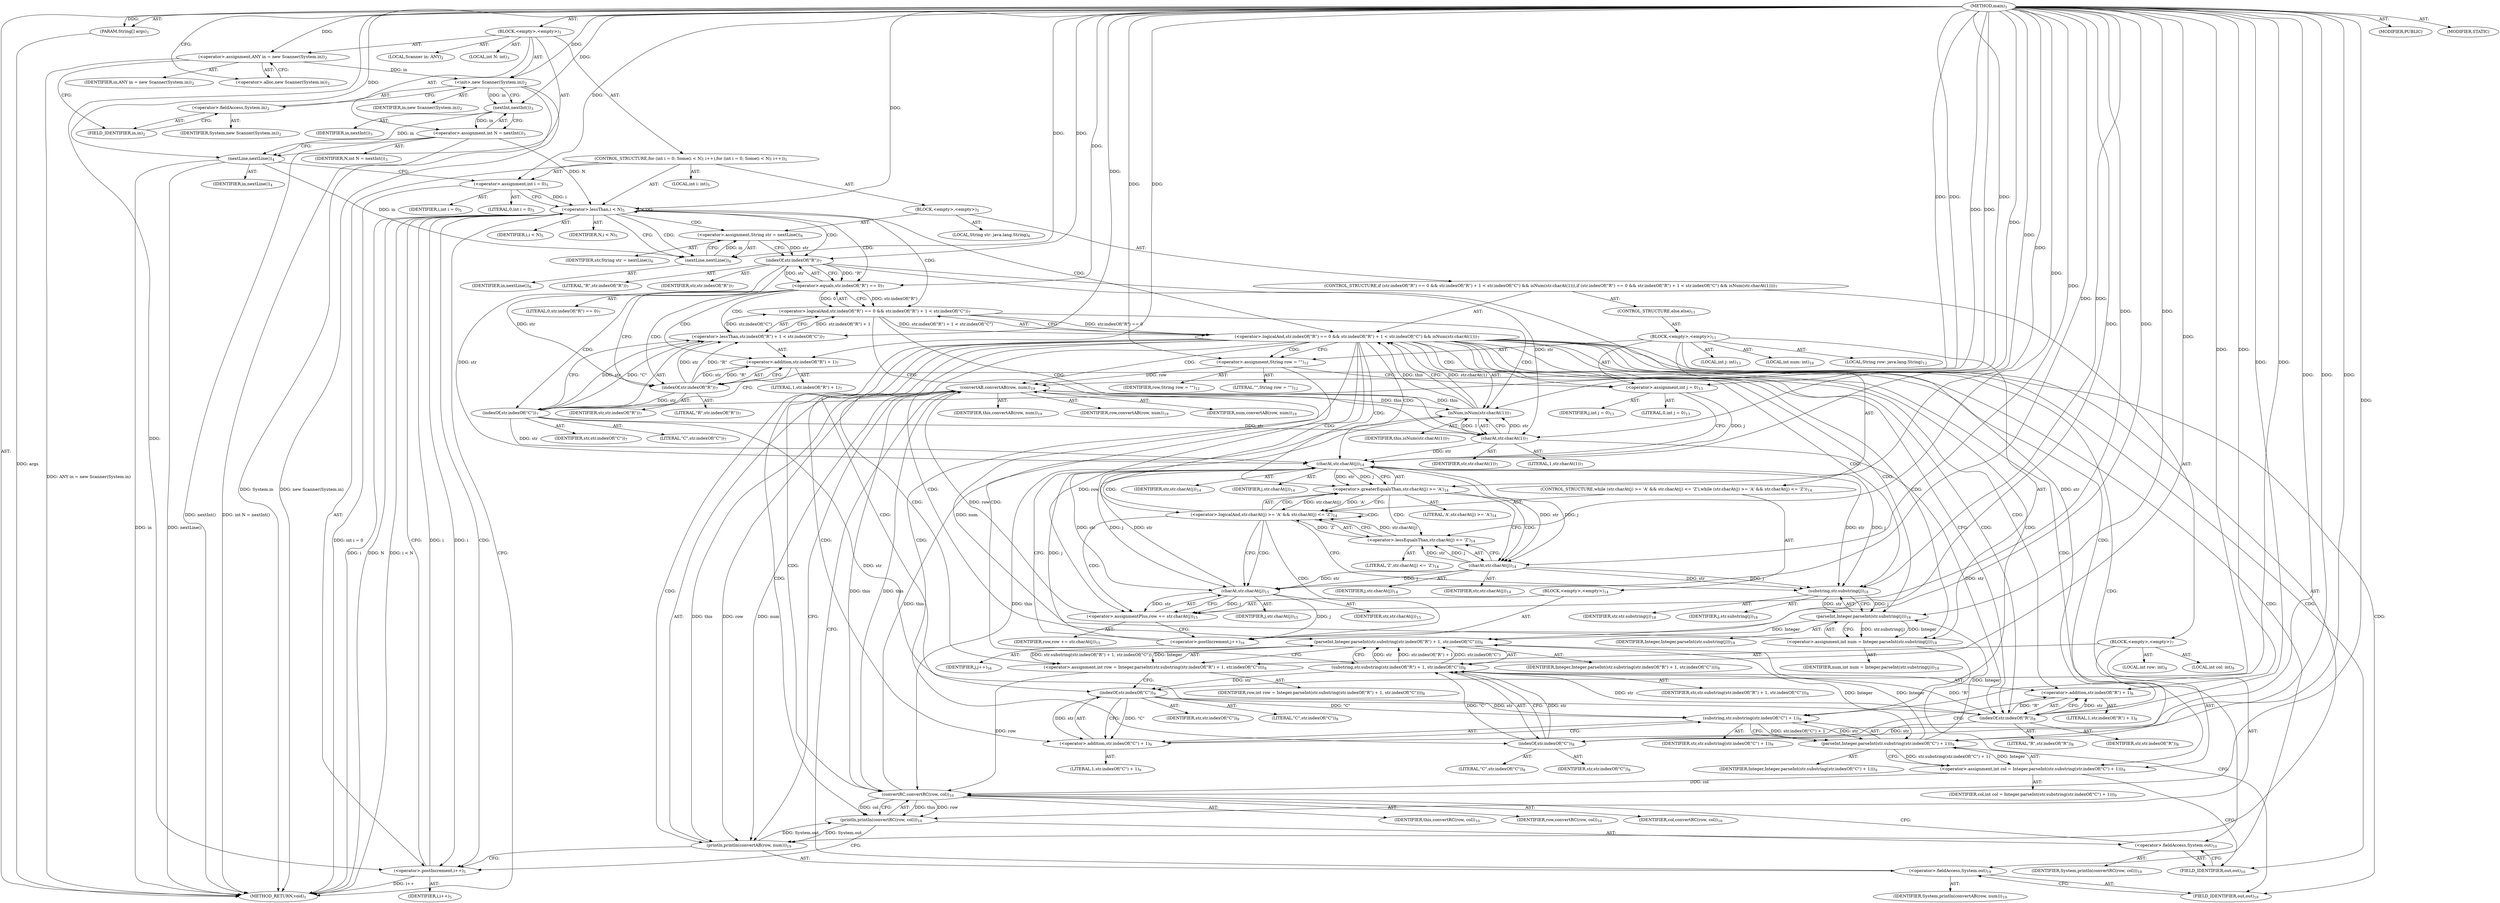 digraph "main" {  
"19" [label = <(METHOD,main)<SUB>1</SUB>> ]
"20" [label = <(PARAM,String[] args)<SUB>1</SUB>> ]
"21" [label = <(BLOCK,&lt;empty&gt;,&lt;empty&gt;)<SUB>1</SUB>> ]
"4" [label = <(LOCAL,Scanner in: ANY)<SUB>2</SUB>> ]
"22" [label = <(&lt;operator&gt;.assignment,ANY in = new Scanner(System.in))<SUB>2</SUB>> ]
"23" [label = <(IDENTIFIER,in,ANY in = new Scanner(System.in))<SUB>2</SUB>> ]
"24" [label = <(&lt;operator&gt;.alloc,new Scanner(System.in))<SUB>2</SUB>> ]
"25" [label = <(&lt;init&gt;,new Scanner(System.in))<SUB>2</SUB>> ]
"3" [label = <(IDENTIFIER,in,new Scanner(System.in))<SUB>2</SUB>> ]
"26" [label = <(&lt;operator&gt;.fieldAccess,System.in)<SUB>2</SUB>> ]
"27" [label = <(IDENTIFIER,System,new Scanner(System.in))<SUB>2</SUB>> ]
"28" [label = <(FIELD_IDENTIFIER,in,in)<SUB>2</SUB>> ]
"29" [label = <(LOCAL,int N: int)<SUB>3</SUB>> ]
"30" [label = <(&lt;operator&gt;.assignment,int N = nextInt())<SUB>3</SUB>> ]
"31" [label = <(IDENTIFIER,N,int N = nextInt())<SUB>3</SUB>> ]
"32" [label = <(nextInt,nextInt())<SUB>3</SUB>> ]
"33" [label = <(IDENTIFIER,in,nextInt())<SUB>3</SUB>> ]
"34" [label = <(nextLine,nextLine())<SUB>4</SUB>> ]
"35" [label = <(IDENTIFIER,in,nextLine())<SUB>4</SUB>> ]
"36" [label = <(CONTROL_STRUCTURE,for (int i = 0; Some(i &lt; N); i++),for (int i = 0; Some(i &lt; N); i++))<SUB>5</SUB>> ]
"37" [label = <(LOCAL,int i: int)<SUB>5</SUB>> ]
"38" [label = <(&lt;operator&gt;.assignment,int i = 0)<SUB>5</SUB>> ]
"39" [label = <(IDENTIFIER,i,int i = 0)<SUB>5</SUB>> ]
"40" [label = <(LITERAL,0,int i = 0)<SUB>5</SUB>> ]
"41" [label = <(&lt;operator&gt;.lessThan,i &lt; N)<SUB>5</SUB>> ]
"42" [label = <(IDENTIFIER,i,i &lt; N)<SUB>5</SUB>> ]
"43" [label = <(IDENTIFIER,N,i &lt; N)<SUB>5</SUB>> ]
"44" [label = <(&lt;operator&gt;.postIncrement,i++)<SUB>5</SUB>> ]
"45" [label = <(IDENTIFIER,i,i++)<SUB>5</SUB>> ]
"46" [label = <(BLOCK,&lt;empty&gt;,&lt;empty&gt;)<SUB>5</SUB>> ]
"47" [label = <(LOCAL,String str: java.lang.String)<SUB>6</SUB>> ]
"48" [label = <(&lt;operator&gt;.assignment,String str = nextLine())<SUB>6</SUB>> ]
"49" [label = <(IDENTIFIER,str,String str = nextLine())<SUB>6</SUB>> ]
"50" [label = <(nextLine,nextLine())<SUB>6</SUB>> ]
"51" [label = <(IDENTIFIER,in,nextLine())<SUB>6</SUB>> ]
"52" [label = <(CONTROL_STRUCTURE,if (str.indexOf(&quot;R&quot;) == 0 &amp;&amp; str.indexOf(&quot;R&quot;) + 1 &lt; str.indexOf(&quot;C&quot;) &amp;&amp; isNum(str.charAt(1))),if (str.indexOf(&quot;R&quot;) == 0 &amp;&amp; str.indexOf(&quot;R&quot;) + 1 &lt; str.indexOf(&quot;C&quot;) &amp;&amp; isNum(str.charAt(1))))<SUB>7</SUB>> ]
"53" [label = <(&lt;operator&gt;.logicalAnd,str.indexOf(&quot;R&quot;) == 0 &amp;&amp; str.indexOf(&quot;R&quot;) + 1 &lt; str.indexOf(&quot;C&quot;) &amp;&amp; isNum(str.charAt(1)))<SUB>7</SUB>> ]
"54" [label = <(&lt;operator&gt;.logicalAnd,str.indexOf(&quot;R&quot;) == 0 &amp;&amp; str.indexOf(&quot;R&quot;) + 1 &lt; str.indexOf(&quot;C&quot;))<SUB>7</SUB>> ]
"55" [label = <(&lt;operator&gt;.equals,str.indexOf(&quot;R&quot;) == 0)<SUB>7</SUB>> ]
"56" [label = <(indexOf,str.indexOf(&quot;R&quot;))<SUB>7</SUB>> ]
"57" [label = <(IDENTIFIER,str,str.indexOf(&quot;R&quot;))<SUB>7</SUB>> ]
"58" [label = <(LITERAL,&quot;R&quot;,str.indexOf(&quot;R&quot;))<SUB>7</SUB>> ]
"59" [label = <(LITERAL,0,str.indexOf(&quot;R&quot;) == 0)<SUB>7</SUB>> ]
"60" [label = <(&lt;operator&gt;.lessThan,str.indexOf(&quot;R&quot;) + 1 &lt; str.indexOf(&quot;C&quot;))<SUB>7</SUB>> ]
"61" [label = <(&lt;operator&gt;.addition,str.indexOf(&quot;R&quot;) + 1)<SUB>7</SUB>> ]
"62" [label = <(indexOf,str.indexOf(&quot;R&quot;))<SUB>7</SUB>> ]
"63" [label = <(IDENTIFIER,str,str.indexOf(&quot;R&quot;))<SUB>7</SUB>> ]
"64" [label = <(LITERAL,&quot;R&quot;,str.indexOf(&quot;R&quot;))<SUB>7</SUB>> ]
"65" [label = <(LITERAL,1,str.indexOf(&quot;R&quot;) + 1)<SUB>7</SUB>> ]
"66" [label = <(indexOf,str.indexOf(&quot;C&quot;))<SUB>7</SUB>> ]
"67" [label = <(IDENTIFIER,str,str.indexOf(&quot;C&quot;))<SUB>7</SUB>> ]
"68" [label = <(LITERAL,&quot;C&quot;,str.indexOf(&quot;C&quot;))<SUB>7</SUB>> ]
"69" [label = <(isNum,isNum(str.charAt(1)))<SUB>7</SUB>> ]
"70" [label = <(IDENTIFIER,this,isNum(str.charAt(1)))<SUB>7</SUB>> ]
"71" [label = <(charAt,str.charAt(1))<SUB>7</SUB>> ]
"72" [label = <(IDENTIFIER,str,str.charAt(1))<SUB>7</SUB>> ]
"73" [label = <(LITERAL,1,str.charAt(1))<SUB>7</SUB>> ]
"74" [label = <(BLOCK,&lt;empty&gt;,&lt;empty&gt;)<SUB>7</SUB>> ]
"75" [label = <(LOCAL,int row: int)<SUB>8</SUB>> ]
"76" [label = <(&lt;operator&gt;.assignment,int row = Integer.parseInt(str.substring(str.indexOf(&quot;R&quot;) + 1, str.indexOf(&quot;C&quot;))))<SUB>8</SUB>> ]
"77" [label = <(IDENTIFIER,row,int row = Integer.parseInt(str.substring(str.indexOf(&quot;R&quot;) + 1, str.indexOf(&quot;C&quot;))))<SUB>8</SUB>> ]
"78" [label = <(parseInt,Integer.parseInt(str.substring(str.indexOf(&quot;R&quot;) + 1, str.indexOf(&quot;C&quot;))))<SUB>8</SUB>> ]
"79" [label = <(IDENTIFIER,Integer,Integer.parseInt(str.substring(str.indexOf(&quot;R&quot;) + 1, str.indexOf(&quot;C&quot;))))<SUB>8</SUB>> ]
"80" [label = <(substring,str.substring(str.indexOf(&quot;R&quot;) + 1, str.indexOf(&quot;C&quot;)))<SUB>8</SUB>> ]
"81" [label = <(IDENTIFIER,str,str.substring(str.indexOf(&quot;R&quot;) + 1, str.indexOf(&quot;C&quot;)))<SUB>8</SUB>> ]
"82" [label = <(&lt;operator&gt;.addition,str.indexOf(&quot;R&quot;) + 1)<SUB>8</SUB>> ]
"83" [label = <(indexOf,str.indexOf(&quot;R&quot;))<SUB>8</SUB>> ]
"84" [label = <(IDENTIFIER,str,str.indexOf(&quot;R&quot;))<SUB>8</SUB>> ]
"85" [label = <(LITERAL,&quot;R&quot;,str.indexOf(&quot;R&quot;))<SUB>8</SUB>> ]
"86" [label = <(LITERAL,1,str.indexOf(&quot;R&quot;) + 1)<SUB>8</SUB>> ]
"87" [label = <(indexOf,str.indexOf(&quot;C&quot;))<SUB>8</SUB>> ]
"88" [label = <(IDENTIFIER,str,str.indexOf(&quot;C&quot;))<SUB>8</SUB>> ]
"89" [label = <(LITERAL,&quot;C&quot;,str.indexOf(&quot;C&quot;))<SUB>8</SUB>> ]
"90" [label = <(LOCAL,int col: int)<SUB>9</SUB>> ]
"91" [label = <(&lt;operator&gt;.assignment,int col = Integer.parseInt(str.substring(str.indexOf(&quot;C&quot;) + 1)))<SUB>9</SUB>> ]
"92" [label = <(IDENTIFIER,col,int col = Integer.parseInt(str.substring(str.indexOf(&quot;C&quot;) + 1)))<SUB>9</SUB>> ]
"93" [label = <(parseInt,Integer.parseInt(str.substring(str.indexOf(&quot;C&quot;) + 1)))<SUB>9</SUB>> ]
"94" [label = <(IDENTIFIER,Integer,Integer.parseInt(str.substring(str.indexOf(&quot;C&quot;) + 1)))<SUB>9</SUB>> ]
"95" [label = <(substring,str.substring(str.indexOf(&quot;C&quot;) + 1))<SUB>9</SUB>> ]
"96" [label = <(IDENTIFIER,str,str.substring(str.indexOf(&quot;C&quot;) + 1))<SUB>9</SUB>> ]
"97" [label = <(&lt;operator&gt;.addition,str.indexOf(&quot;C&quot;) + 1)<SUB>9</SUB>> ]
"98" [label = <(indexOf,str.indexOf(&quot;C&quot;))<SUB>9</SUB>> ]
"99" [label = <(IDENTIFIER,str,str.indexOf(&quot;C&quot;))<SUB>9</SUB>> ]
"100" [label = <(LITERAL,&quot;C&quot;,str.indexOf(&quot;C&quot;))<SUB>9</SUB>> ]
"101" [label = <(LITERAL,1,str.indexOf(&quot;C&quot;) + 1)<SUB>9</SUB>> ]
"102" [label = <(println,println(convertRC(row, col)))<SUB>10</SUB>> ]
"103" [label = <(&lt;operator&gt;.fieldAccess,System.out)<SUB>10</SUB>> ]
"104" [label = <(IDENTIFIER,System,println(convertRC(row, col)))<SUB>10</SUB>> ]
"105" [label = <(FIELD_IDENTIFIER,out,out)<SUB>10</SUB>> ]
"106" [label = <(convertRC,convertRC(row, col))<SUB>10</SUB>> ]
"107" [label = <(IDENTIFIER,this,convertRC(row, col))<SUB>10</SUB>> ]
"108" [label = <(IDENTIFIER,row,convertRC(row, col))<SUB>10</SUB>> ]
"109" [label = <(IDENTIFIER,col,convertRC(row, col))<SUB>10</SUB>> ]
"110" [label = <(CONTROL_STRUCTURE,else,else)<SUB>11</SUB>> ]
"111" [label = <(BLOCK,&lt;empty&gt;,&lt;empty&gt;)<SUB>11</SUB>> ]
"112" [label = <(LOCAL,String row: java.lang.String)<SUB>12</SUB>> ]
"113" [label = <(&lt;operator&gt;.assignment,String row = &quot;&quot;)<SUB>12</SUB>> ]
"114" [label = <(IDENTIFIER,row,String row = &quot;&quot;)<SUB>12</SUB>> ]
"115" [label = <(LITERAL,&quot;&quot;,String row = &quot;&quot;)<SUB>12</SUB>> ]
"116" [label = <(LOCAL,int j: int)<SUB>13</SUB>> ]
"117" [label = <(&lt;operator&gt;.assignment,int j = 0)<SUB>13</SUB>> ]
"118" [label = <(IDENTIFIER,j,int j = 0)<SUB>13</SUB>> ]
"119" [label = <(LITERAL,0,int j = 0)<SUB>13</SUB>> ]
"120" [label = <(CONTROL_STRUCTURE,while (str.charAt(j) &gt;= 'A' &amp;&amp; str.charAt(j) &lt;= 'Z'),while (str.charAt(j) &gt;= 'A' &amp;&amp; str.charAt(j) &lt;= 'Z'))<SUB>14</SUB>> ]
"121" [label = <(&lt;operator&gt;.logicalAnd,str.charAt(j) &gt;= 'A' &amp;&amp; str.charAt(j) &lt;= 'Z')<SUB>14</SUB>> ]
"122" [label = <(&lt;operator&gt;.greaterEqualsThan,str.charAt(j) &gt;= 'A')<SUB>14</SUB>> ]
"123" [label = <(charAt,str.charAt(j))<SUB>14</SUB>> ]
"124" [label = <(IDENTIFIER,str,str.charAt(j))<SUB>14</SUB>> ]
"125" [label = <(IDENTIFIER,j,str.charAt(j))<SUB>14</SUB>> ]
"126" [label = <(LITERAL,'A',str.charAt(j) &gt;= 'A')<SUB>14</SUB>> ]
"127" [label = <(&lt;operator&gt;.lessEqualsThan,str.charAt(j) &lt;= 'Z')<SUB>14</SUB>> ]
"128" [label = <(charAt,str.charAt(j))<SUB>14</SUB>> ]
"129" [label = <(IDENTIFIER,str,str.charAt(j))<SUB>14</SUB>> ]
"130" [label = <(IDENTIFIER,j,str.charAt(j))<SUB>14</SUB>> ]
"131" [label = <(LITERAL,'Z',str.charAt(j) &lt;= 'Z')<SUB>14</SUB>> ]
"132" [label = <(BLOCK,&lt;empty&gt;,&lt;empty&gt;)<SUB>14</SUB>> ]
"133" [label = <(&lt;operator&gt;.assignmentPlus,row += str.charAt(j))<SUB>15</SUB>> ]
"134" [label = <(IDENTIFIER,row,row += str.charAt(j))<SUB>15</SUB>> ]
"135" [label = <(charAt,str.charAt(j))<SUB>15</SUB>> ]
"136" [label = <(IDENTIFIER,str,str.charAt(j))<SUB>15</SUB>> ]
"137" [label = <(IDENTIFIER,j,str.charAt(j))<SUB>15</SUB>> ]
"138" [label = <(&lt;operator&gt;.postIncrement,j++)<SUB>16</SUB>> ]
"139" [label = <(IDENTIFIER,j,j++)<SUB>16</SUB>> ]
"140" [label = <(LOCAL,int num: int)<SUB>18</SUB>> ]
"141" [label = <(&lt;operator&gt;.assignment,int num = Integer.parseInt(str.substring(j)))<SUB>18</SUB>> ]
"142" [label = <(IDENTIFIER,num,int num = Integer.parseInt(str.substring(j)))<SUB>18</SUB>> ]
"143" [label = <(parseInt,Integer.parseInt(str.substring(j)))<SUB>18</SUB>> ]
"144" [label = <(IDENTIFIER,Integer,Integer.parseInt(str.substring(j)))<SUB>18</SUB>> ]
"145" [label = <(substring,str.substring(j))<SUB>18</SUB>> ]
"146" [label = <(IDENTIFIER,str,str.substring(j))<SUB>18</SUB>> ]
"147" [label = <(IDENTIFIER,j,str.substring(j))<SUB>18</SUB>> ]
"148" [label = <(println,println(convertAB(row, num)))<SUB>19</SUB>> ]
"149" [label = <(&lt;operator&gt;.fieldAccess,System.out)<SUB>19</SUB>> ]
"150" [label = <(IDENTIFIER,System,println(convertAB(row, num)))<SUB>19</SUB>> ]
"151" [label = <(FIELD_IDENTIFIER,out,out)<SUB>19</SUB>> ]
"152" [label = <(convertAB,convertAB(row, num))<SUB>19</SUB>> ]
"153" [label = <(IDENTIFIER,this,convertAB(row, num))<SUB>19</SUB>> ]
"154" [label = <(IDENTIFIER,row,convertAB(row, num))<SUB>19</SUB>> ]
"155" [label = <(IDENTIFIER,num,convertAB(row, num))<SUB>19</SUB>> ]
"156" [label = <(MODIFIER,PUBLIC)> ]
"157" [label = <(MODIFIER,STATIC)> ]
"158" [label = <(METHOD_RETURN,void)<SUB>1</SUB>> ]
  "19" -> "20"  [ label = "AST: "] 
  "19" -> "21"  [ label = "AST: "] 
  "19" -> "156"  [ label = "AST: "] 
  "19" -> "157"  [ label = "AST: "] 
  "19" -> "158"  [ label = "AST: "] 
  "21" -> "4"  [ label = "AST: "] 
  "21" -> "22"  [ label = "AST: "] 
  "21" -> "25"  [ label = "AST: "] 
  "21" -> "29"  [ label = "AST: "] 
  "21" -> "30"  [ label = "AST: "] 
  "21" -> "34"  [ label = "AST: "] 
  "21" -> "36"  [ label = "AST: "] 
  "22" -> "23"  [ label = "AST: "] 
  "22" -> "24"  [ label = "AST: "] 
  "25" -> "3"  [ label = "AST: "] 
  "25" -> "26"  [ label = "AST: "] 
  "26" -> "27"  [ label = "AST: "] 
  "26" -> "28"  [ label = "AST: "] 
  "30" -> "31"  [ label = "AST: "] 
  "30" -> "32"  [ label = "AST: "] 
  "32" -> "33"  [ label = "AST: "] 
  "34" -> "35"  [ label = "AST: "] 
  "36" -> "37"  [ label = "AST: "] 
  "36" -> "38"  [ label = "AST: "] 
  "36" -> "41"  [ label = "AST: "] 
  "36" -> "44"  [ label = "AST: "] 
  "36" -> "46"  [ label = "AST: "] 
  "38" -> "39"  [ label = "AST: "] 
  "38" -> "40"  [ label = "AST: "] 
  "41" -> "42"  [ label = "AST: "] 
  "41" -> "43"  [ label = "AST: "] 
  "44" -> "45"  [ label = "AST: "] 
  "46" -> "47"  [ label = "AST: "] 
  "46" -> "48"  [ label = "AST: "] 
  "46" -> "52"  [ label = "AST: "] 
  "48" -> "49"  [ label = "AST: "] 
  "48" -> "50"  [ label = "AST: "] 
  "50" -> "51"  [ label = "AST: "] 
  "52" -> "53"  [ label = "AST: "] 
  "52" -> "74"  [ label = "AST: "] 
  "52" -> "110"  [ label = "AST: "] 
  "53" -> "54"  [ label = "AST: "] 
  "53" -> "69"  [ label = "AST: "] 
  "54" -> "55"  [ label = "AST: "] 
  "54" -> "60"  [ label = "AST: "] 
  "55" -> "56"  [ label = "AST: "] 
  "55" -> "59"  [ label = "AST: "] 
  "56" -> "57"  [ label = "AST: "] 
  "56" -> "58"  [ label = "AST: "] 
  "60" -> "61"  [ label = "AST: "] 
  "60" -> "66"  [ label = "AST: "] 
  "61" -> "62"  [ label = "AST: "] 
  "61" -> "65"  [ label = "AST: "] 
  "62" -> "63"  [ label = "AST: "] 
  "62" -> "64"  [ label = "AST: "] 
  "66" -> "67"  [ label = "AST: "] 
  "66" -> "68"  [ label = "AST: "] 
  "69" -> "70"  [ label = "AST: "] 
  "69" -> "71"  [ label = "AST: "] 
  "71" -> "72"  [ label = "AST: "] 
  "71" -> "73"  [ label = "AST: "] 
  "74" -> "75"  [ label = "AST: "] 
  "74" -> "76"  [ label = "AST: "] 
  "74" -> "90"  [ label = "AST: "] 
  "74" -> "91"  [ label = "AST: "] 
  "74" -> "102"  [ label = "AST: "] 
  "76" -> "77"  [ label = "AST: "] 
  "76" -> "78"  [ label = "AST: "] 
  "78" -> "79"  [ label = "AST: "] 
  "78" -> "80"  [ label = "AST: "] 
  "80" -> "81"  [ label = "AST: "] 
  "80" -> "82"  [ label = "AST: "] 
  "80" -> "87"  [ label = "AST: "] 
  "82" -> "83"  [ label = "AST: "] 
  "82" -> "86"  [ label = "AST: "] 
  "83" -> "84"  [ label = "AST: "] 
  "83" -> "85"  [ label = "AST: "] 
  "87" -> "88"  [ label = "AST: "] 
  "87" -> "89"  [ label = "AST: "] 
  "91" -> "92"  [ label = "AST: "] 
  "91" -> "93"  [ label = "AST: "] 
  "93" -> "94"  [ label = "AST: "] 
  "93" -> "95"  [ label = "AST: "] 
  "95" -> "96"  [ label = "AST: "] 
  "95" -> "97"  [ label = "AST: "] 
  "97" -> "98"  [ label = "AST: "] 
  "97" -> "101"  [ label = "AST: "] 
  "98" -> "99"  [ label = "AST: "] 
  "98" -> "100"  [ label = "AST: "] 
  "102" -> "103"  [ label = "AST: "] 
  "102" -> "106"  [ label = "AST: "] 
  "103" -> "104"  [ label = "AST: "] 
  "103" -> "105"  [ label = "AST: "] 
  "106" -> "107"  [ label = "AST: "] 
  "106" -> "108"  [ label = "AST: "] 
  "106" -> "109"  [ label = "AST: "] 
  "110" -> "111"  [ label = "AST: "] 
  "111" -> "112"  [ label = "AST: "] 
  "111" -> "113"  [ label = "AST: "] 
  "111" -> "116"  [ label = "AST: "] 
  "111" -> "117"  [ label = "AST: "] 
  "111" -> "120"  [ label = "AST: "] 
  "111" -> "140"  [ label = "AST: "] 
  "111" -> "141"  [ label = "AST: "] 
  "111" -> "148"  [ label = "AST: "] 
  "113" -> "114"  [ label = "AST: "] 
  "113" -> "115"  [ label = "AST: "] 
  "117" -> "118"  [ label = "AST: "] 
  "117" -> "119"  [ label = "AST: "] 
  "120" -> "121"  [ label = "AST: "] 
  "120" -> "132"  [ label = "AST: "] 
  "121" -> "122"  [ label = "AST: "] 
  "121" -> "127"  [ label = "AST: "] 
  "122" -> "123"  [ label = "AST: "] 
  "122" -> "126"  [ label = "AST: "] 
  "123" -> "124"  [ label = "AST: "] 
  "123" -> "125"  [ label = "AST: "] 
  "127" -> "128"  [ label = "AST: "] 
  "127" -> "131"  [ label = "AST: "] 
  "128" -> "129"  [ label = "AST: "] 
  "128" -> "130"  [ label = "AST: "] 
  "132" -> "133"  [ label = "AST: "] 
  "132" -> "138"  [ label = "AST: "] 
  "133" -> "134"  [ label = "AST: "] 
  "133" -> "135"  [ label = "AST: "] 
  "135" -> "136"  [ label = "AST: "] 
  "135" -> "137"  [ label = "AST: "] 
  "138" -> "139"  [ label = "AST: "] 
  "141" -> "142"  [ label = "AST: "] 
  "141" -> "143"  [ label = "AST: "] 
  "143" -> "144"  [ label = "AST: "] 
  "143" -> "145"  [ label = "AST: "] 
  "145" -> "146"  [ label = "AST: "] 
  "145" -> "147"  [ label = "AST: "] 
  "148" -> "149"  [ label = "AST: "] 
  "148" -> "152"  [ label = "AST: "] 
  "149" -> "150"  [ label = "AST: "] 
  "149" -> "151"  [ label = "AST: "] 
  "152" -> "153"  [ label = "AST: "] 
  "152" -> "154"  [ label = "AST: "] 
  "152" -> "155"  [ label = "AST: "] 
  "22" -> "28"  [ label = "CFG: "] 
  "25" -> "32"  [ label = "CFG: "] 
  "30" -> "34"  [ label = "CFG: "] 
  "34" -> "38"  [ label = "CFG: "] 
  "24" -> "22"  [ label = "CFG: "] 
  "26" -> "25"  [ label = "CFG: "] 
  "32" -> "30"  [ label = "CFG: "] 
  "38" -> "41"  [ label = "CFG: "] 
  "41" -> "158"  [ label = "CFG: "] 
  "41" -> "50"  [ label = "CFG: "] 
  "44" -> "41"  [ label = "CFG: "] 
  "28" -> "26"  [ label = "CFG: "] 
  "48" -> "56"  [ label = "CFG: "] 
  "50" -> "48"  [ label = "CFG: "] 
  "53" -> "83"  [ label = "CFG: "] 
  "53" -> "113"  [ label = "CFG: "] 
  "54" -> "53"  [ label = "CFG: "] 
  "54" -> "71"  [ label = "CFG: "] 
  "69" -> "53"  [ label = "CFG: "] 
  "76" -> "98"  [ label = "CFG: "] 
  "91" -> "105"  [ label = "CFG: "] 
  "102" -> "44"  [ label = "CFG: "] 
  "55" -> "54"  [ label = "CFG: "] 
  "55" -> "62"  [ label = "CFG: "] 
  "60" -> "54"  [ label = "CFG: "] 
  "71" -> "69"  [ label = "CFG: "] 
  "78" -> "76"  [ label = "CFG: "] 
  "93" -> "91"  [ label = "CFG: "] 
  "103" -> "106"  [ label = "CFG: "] 
  "106" -> "102"  [ label = "CFG: "] 
  "113" -> "117"  [ label = "CFG: "] 
  "117" -> "123"  [ label = "CFG: "] 
  "141" -> "151"  [ label = "CFG: "] 
  "148" -> "44"  [ label = "CFG: "] 
  "56" -> "55"  [ label = "CFG: "] 
  "61" -> "66"  [ label = "CFG: "] 
  "66" -> "60"  [ label = "CFG: "] 
  "80" -> "78"  [ label = "CFG: "] 
  "95" -> "93"  [ label = "CFG: "] 
  "105" -> "103"  [ label = "CFG: "] 
  "121" -> "135"  [ label = "CFG: "] 
  "121" -> "145"  [ label = "CFG: "] 
  "143" -> "141"  [ label = "CFG: "] 
  "149" -> "152"  [ label = "CFG: "] 
  "152" -> "148"  [ label = "CFG: "] 
  "62" -> "61"  [ label = "CFG: "] 
  "82" -> "87"  [ label = "CFG: "] 
  "87" -> "80"  [ label = "CFG: "] 
  "97" -> "95"  [ label = "CFG: "] 
  "122" -> "121"  [ label = "CFG: "] 
  "122" -> "128"  [ label = "CFG: "] 
  "127" -> "121"  [ label = "CFG: "] 
  "133" -> "138"  [ label = "CFG: "] 
  "138" -> "123"  [ label = "CFG: "] 
  "145" -> "143"  [ label = "CFG: "] 
  "151" -> "149"  [ label = "CFG: "] 
  "83" -> "82"  [ label = "CFG: "] 
  "98" -> "97"  [ label = "CFG: "] 
  "123" -> "122"  [ label = "CFG: "] 
  "128" -> "127"  [ label = "CFG: "] 
  "135" -> "133"  [ label = "CFG: "] 
  "19" -> "24"  [ label = "CFG: "] 
  "20" -> "158"  [ label = "DDG: args"] 
  "22" -> "158"  [ label = "DDG: ANY in = new Scanner(System.in)"] 
  "25" -> "158"  [ label = "DDG: System.in"] 
  "25" -> "158"  [ label = "DDG: new Scanner(System.in)"] 
  "30" -> "158"  [ label = "DDG: nextInt()"] 
  "30" -> "158"  [ label = "DDG: int N = nextInt()"] 
  "34" -> "158"  [ label = "DDG: in"] 
  "34" -> "158"  [ label = "DDG: nextLine()"] 
  "38" -> "158"  [ label = "DDG: int i = 0"] 
  "41" -> "158"  [ label = "DDG: i"] 
  "41" -> "158"  [ label = "DDG: N"] 
  "41" -> "158"  [ label = "DDG: i &lt; N"] 
  "44" -> "158"  [ label = "DDG: i++"] 
  "19" -> "20"  [ label = "DDG: "] 
  "19" -> "22"  [ label = "DDG: "] 
  "32" -> "30"  [ label = "DDG: in"] 
  "22" -> "25"  [ label = "DDG: in"] 
  "19" -> "25"  [ label = "DDG: "] 
  "32" -> "34"  [ label = "DDG: in"] 
  "19" -> "34"  [ label = "DDG: "] 
  "19" -> "38"  [ label = "DDG: "] 
  "25" -> "32"  [ label = "DDG: in"] 
  "19" -> "32"  [ label = "DDG: "] 
  "38" -> "41"  [ label = "DDG: i"] 
  "44" -> "41"  [ label = "DDG: i"] 
  "19" -> "41"  [ label = "DDG: "] 
  "30" -> "41"  [ label = "DDG: N"] 
  "41" -> "44"  [ label = "DDG: i"] 
  "19" -> "44"  [ label = "DDG: "] 
  "50" -> "48"  [ label = "DDG: in"] 
  "34" -> "50"  [ label = "DDG: in"] 
  "19" -> "50"  [ label = "DDG: "] 
  "54" -> "53"  [ label = "DDG: str.indexOf(&quot;R&quot;) == 0"] 
  "54" -> "53"  [ label = "DDG: str.indexOf(&quot;R&quot;) + 1 &lt; str.indexOf(&quot;C&quot;)"] 
  "69" -> "53"  [ label = "DDG: this"] 
  "69" -> "53"  [ label = "DDG: str.charAt(1)"] 
  "78" -> "76"  [ label = "DDG: Integer"] 
  "78" -> "76"  [ label = "DDG: str.substring(str.indexOf(&quot;R&quot;) + 1, str.indexOf(&quot;C&quot;))"] 
  "93" -> "91"  [ label = "DDG: Integer"] 
  "93" -> "91"  [ label = "DDG: str.substring(str.indexOf(&quot;C&quot;) + 1)"] 
  "55" -> "54"  [ label = "DDG: str.indexOf(&quot;R&quot;)"] 
  "55" -> "54"  [ label = "DDG: 0"] 
  "60" -> "54"  [ label = "DDG: str.indexOf(&quot;R&quot;) + 1"] 
  "60" -> "54"  [ label = "DDG: str.indexOf(&quot;C&quot;)"] 
  "152" -> "69"  [ label = "DDG: this"] 
  "106" -> "69"  [ label = "DDG: this"] 
  "19" -> "69"  [ label = "DDG: "] 
  "71" -> "69"  [ label = "DDG: str"] 
  "71" -> "69"  [ label = "DDG: 1"] 
  "148" -> "102"  [ label = "DDG: System.out"] 
  "106" -> "102"  [ label = "DDG: this"] 
  "106" -> "102"  [ label = "DDG: row"] 
  "106" -> "102"  [ label = "DDG: col"] 
  "19" -> "113"  [ label = "DDG: "] 
  "19" -> "117"  [ label = "DDG: "] 
  "143" -> "141"  [ label = "DDG: Integer"] 
  "143" -> "141"  [ label = "DDG: str.substring(j)"] 
  "56" -> "55"  [ label = "DDG: str"] 
  "56" -> "55"  [ label = "DDG: &quot;R&quot;"] 
  "19" -> "55"  [ label = "DDG: "] 
  "62" -> "60"  [ label = "DDG: str"] 
  "62" -> "60"  [ label = "DDG: &quot;R&quot;"] 
  "19" -> "60"  [ label = "DDG: "] 
  "66" -> "60"  [ label = "DDG: str"] 
  "66" -> "60"  [ label = "DDG: &quot;C&quot;"] 
  "56" -> "71"  [ label = "DDG: str"] 
  "66" -> "71"  [ label = "DDG: str"] 
  "19" -> "71"  [ label = "DDG: "] 
  "143" -> "78"  [ label = "DDG: Integer"] 
  "93" -> "78"  [ label = "DDG: Integer"] 
  "19" -> "78"  [ label = "DDG: "] 
  "80" -> "78"  [ label = "DDG: str"] 
  "80" -> "78"  [ label = "DDG: str.indexOf(&quot;R&quot;) + 1"] 
  "80" -> "78"  [ label = "DDG: str.indexOf(&quot;C&quot;)"] 
  "78" -> "93"  [ label = "DDG: Integer"] 
  "19" -> "93"  [ label = "DDG: "] 
  "95" -> "93"  [ label = "DDG: str"] 
  "95" -> "93"  [ label = "DDG: str.indexOf(&quot;C&quot;) + 1"] 
  "69" -> "106"  [ label = "DDG: this"] 
  "152" -> "106"  [ label = "DDG: this"] 
  "19" -> "106"  [ label = "DDG: "] 
  "76" -> "106"  [ label = "DDG: row"] 
  "91" -> "106"  [ label = "DDG: col"] 
  "102" -> "148"  [ label = "DDG: System.out"] 
  "152" -> "148"  [ label = "DDG: this"] 
  "152" -> "148"  [ label = "DDG: row"] 
  "152" -> "148"  [ label = "DDG: num"] 
  "48" -> "56"  [ label = "DDG: str"] 
  "19" -> "56"  [ label = "DDG: "] 
  "62" -> "61"  [ label = "DDG: str"] 
  "62" -> "61"  [ label = "DDG: &quot;R&quot;"] 
  "19" -> "61"  [ label = "DDG: "] 
  "62" -> "66"  [ label = "DDG: str"] 
  "19" -> "66"  [ label = "DDG: "] 
  "87" -> "80"  [ label = "DDG: str"] 
  "19" -> "80"  [ label = "DDG: "] 
  "83" -> "80"  [ label = "DDG: str"] 
  "83" -> "80"  [ label = "DDG: &quot;R&quot;"] 
  "87" -> "80"  [ label = "DDG: &quot;C&quot;"] 
  "98" -> "95"  [ label = "DDG: str"] 
  "19" -> "95"  [ label = "DDG: "] 
  "98" -> "95"  [ label = "DDG: &quot;C&quot;"] 
  "122" -> "121"  [ label = "DDG: str.charAt(j)"] 
  "122" -> "121"  [ label = "DDG: 'A'"] 
  "127" -> "121"  [ label = "DDG: str.charAt(j)"] 
  "127" -> "121"  [ label = "DDG: 'Z'"] 
  "135" -> "133"  [ label = "DDG: str"] 
  "135" -> "133"  [ label = "DDG: j"] 
  "93" -> "143"  [ label = "DDG: Integer"] 
  "19" -> "143"  [ label = "DDG: "] 
  "145" -> "143"  [ label = "DDG: str"] 
  "145" -> "143"  [ label = "DDG: j"] 
  "69" -> "152"  [ label = "DDG: this"] 
  "106" -> "152"  [ label = "DDG: this"] 
  "19" -> "152"  [ label = "DDG: "] 
  "113" -> "152"  [ label = "DDG: row"] 
  "133" -> "152"  [ label = "DDG: row"] 
  "141" -> "152"  [ label = "DDG: num"] 
  "56" -> "62"  [ label = "DDG: str"] 
  "19" -> "62"  [ label = "DDG: "] 
  "83" -> "82"  [ label = "DDG: str"] 
  "83" -> "82"  [ label = "DDG: &quot;R&quot;"] 
  "19" -> "82"  [ label = "DDG: "] 
  "83" -> "87"  [ label = "DDG: str"] 
  "19" -> "87"  [ label = "DDG: "] 
  "98" -> "97"  [ label = "DDG: str"] 
  "98" -> "97"  [ label = "DDG: &quot;C&quot;"] 
  "19" -> "97"  [ label = "DDG: "] 
  "123" -> "122"  [ label = "DDG: str"] 
  "123" -> "122"  [ label = "DDG: j"] 
  "19" -> "122"  [ label = "DDG: "] 
  "128" -> "127"  [ label = "DDG: str"] 
  "128" -> "127"  [ label = "DDG: j"] 
  "19" -> "127"  [ label = "DDG: "] 
  "113" -> "133"  [ label = "DDG: row"] 
  "19" -> "133"  [ label = "DDG: "] 
  "135" -> "138"  [ label = "DDG: j"] 
  "19" -> "138"  [ label = "DDG: "] 
  "123" -> "145"  [ label = "DDG: str"] 
  "128" -> "145"  [ label = "DDG: str"] 
  "19" -> "145"  [ label = "DDG: "] 
  "123" -> "145"  [ label = "DDG: j"] 
  "128" -> "145"  [ label = "DDG: j"] 
  "56" -> "83"  [ label = "DDG: str"] 
  "66" -> "83"  [ label = "DDG: str"] 
  "71" -> "83"  [ label = "DDG: str"] 
  "19" -> "83"  [ label = "DDG: "] 
  "80" -> "98"  [ label = "DDG: str"] 
  "19" -> "98"  [ label = "DDG: "] 
  "56" -> "123"  [ label = "DDG: str"] 
  "66" -> "123"  [ label = "DDG: str"] 
  "71" -> "123"  [ label = "DDG: str"] 
  "135" -> "123"  [ label = "DDG: str"] 
  "19" -> "123"  [ label = "DDG: "] 
  "117" -> "123"  [ label = "DDG: j"] 
  "138" -> "123"  [ label = "DDG: j"] 
  "123" -> "128"  [ label = "DDG: str"] 
  "19" -> "128"  [ label = "DDG: "] 
  "123" -> "128"  [ label = "DDG: j"] 
  "123" -> "135"  [ label = "DDG: str"] 
  "128" -> "135"  [ label = "DDG: str"] 
  "19" -> "135"  [ label = "DDG: "] 
  "123" -> "135"  [ label = "DDG: j"] 
  "128" -> "135"  [ label = "DDG: j"] 
  "41" -> "56"  [ label = "CDG: "] 
  "41" -> "50"  [ label = "CDG: "] 
  "41" -> "44"  [ label = "CDG: "] 
  "41" -> "54"  [ label = "CDG: "] 
  "41" -> "48"  [ label = "CDG: "] 
  "41" -> "53"  [ label = "CDG: "] 
  "41" -> "41"  [ label = "CDG: "] 
  "41" -> "55"  [ label = "CDG: "] 
  "53" -> "98"  [ label = "CDG: "] 
  "53" -> "113"  [ label = "CDG: "] 
  "53" -> "145"  [ label = "CDG: "] 
  "53" -> "102"  [ label = "CDG: "] 
  "53" -> "149"  [ label = "CDG: "] 
  "53" -> "103"  [ label = "CDG: "] 
  "53" -> "151"  [ label = "CDG: "] 
  "53" -> "121"  [ label = "CDG: "] 
  "53" -> "95"  [ label = "CDG: "] 
  "53" -> "76"  [ label = "CDG: "] 
  "53" -> "87"  [ label = "CDG: "] 
  "53" -> "97"  [ label = "CDG: "] 
  "53" -> "91"  [ label = "CDG: "] 
  "53" -> "93"  [ label = "CDG: "] 
  "53" -> "148"  [ label = "CDG: "] 
  "53" -> "80"  [ label = "CDG: "] 
  "53" -> "152"  [ label = "CDG: "] 
  "53" -> "141"  [ label = "CDG: "] 
  "53" -> "122"  [ label = "CDG: "] 
  "53" -> "123"  [ label = "CDG: "] 
  "53" -> "106"  [ label = "CDG: "] 
  "53" -> "82"  [ label = "CDG: "] 
  "53" -> "143"  [ label = "CDG: "] 
  "53" -> "83"  [ label = "CDG: "] 
  "53" -> "105"  [ label = "CDG: "] 
  "53" -> "117"  [ label = "CDG: "] 
  "53" -> "78"  [ label = "CDG: "] 
  "54" -> "69"  [ label = "CDG: "] 
  "54" -> "71"  [ label = "CDG: "] 
  "55" -> "60"  [ label = "CDG: "] 
  "55" -> "61"  [ label = "CDG: "] 
  "55" -> "66"  [ label = "CDG: "] 
  "55" -> "62"  [ label = "CDG: "] 
  "121" -> "121"  [ label = "CDG: "] 
  "121" -> "138"  [ label = "CDG: "] 
  "121" -> "122"  [ label = "CDG: "] 
  "121" -> "123"  [ label = "CDG: "] 
  "121" -> "135"  [ label = "CDG: "] 
  "121" -> "133"  [ label = "CDG: "] 
  "122" -> "128"  [ label = "CDG: "] 
  "122" -> "127"  [ label = "CDG: "] 
}
